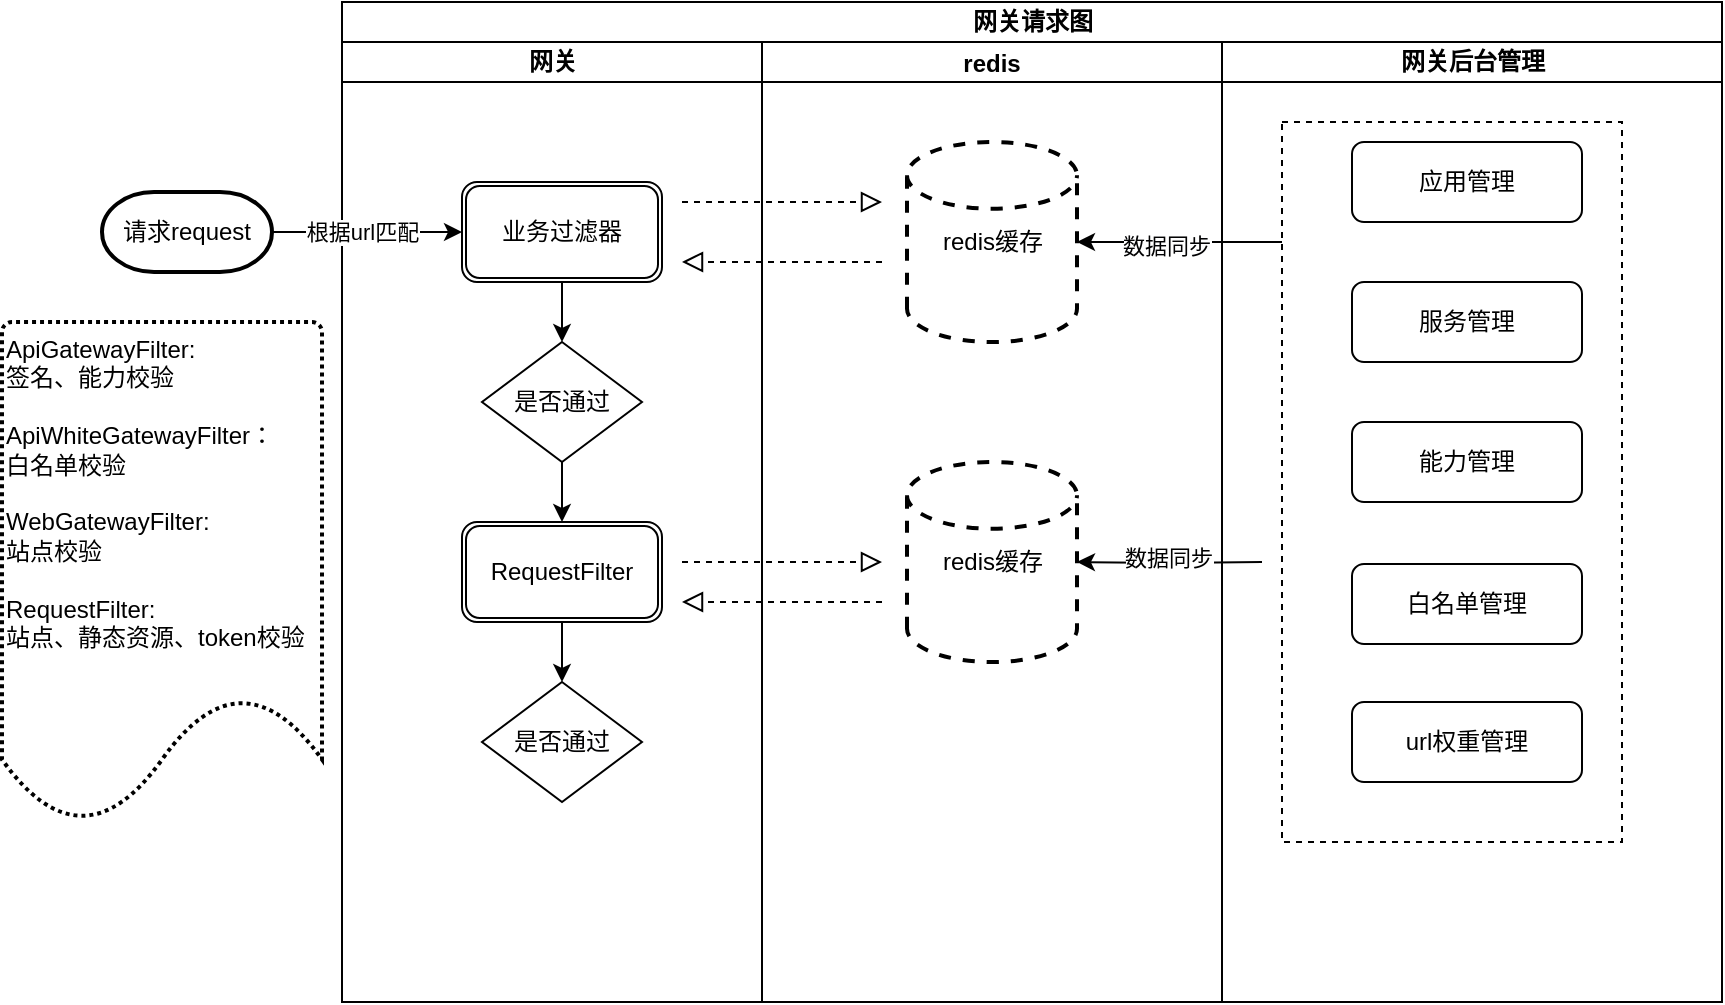 <mxfile version="20.6.2" type="github">
  <diagram id="6a731a19-8d31-9384-78a2-239565b7b9f0" name="Page-1">
    <mxGraphModel dx="946" dy="-267" grid="1" gridSize="10" guides="1" tooltips="1" connect="1" arrows="1" fold="1" page="1" pageScale="1" pageWidth="1169" pageHeight="827" background="none" math="0" shadow="0">
      <root>
        <mxCell id="0" />
        <mxCell id="1" parent="0" />
        <mxCell id="2TVz8fjP1gfRnIbp-4KX-57" value="网关请求图" style="swimlane;childLayout=stackLayout;resizeParent=1;resizeParentMax=0;startSize=20;html=1;" vertex="1" parent="1">
          <mxGeometry x="400" y="880" width="690" height="500" as="geometry" />
        </mxCell>
        <mxCell id="2TVz8fjP1gfRnIbp-4KX-58" value="网关" style="swimlane;startSize=20;html=1;" vertex="1" parent="2TVz8fjP1gfRnIbp-4KX-57">
          <mxGeometry y="20" width="210" height="480" as="geometry" />
        </mxCell>
        <mxCell id="2TVz8fjP1gfRnIbp-4KX-81" style="edgeStyle=orthogonalEdgeStyle;rounded=0;orthogonalLoop=1;jettySize=auto;html=1;fontColor=#020203;" edge="1" parent="2TVz8fjP1gfRnIbp-4KX-58" source="2TVz8fjP1gfRnIbp-4KX-66" target="2TVz8fjP1gfRnIbp-4KX-80">
          <mxGeometry relative="1" as="geometry" />
        </mxCell>
        <mxCell id="2TVz8fjP1gfRnIbp-4KX-66" value="业务过滤器" style="shape=ext;double=1;rounded=1;whiteSpace=wrap;html=1;" vertex="1" parent="2TVz8fjP1gfRnIbp-4KX-58">
          <mxGeometry x="60" y="70" width="100" height="50" as="geometry" />
        </mxCell>
        <mxCell id="2TVz8fjP1gfRnIbp-4KX-84" style="edgeStyle=orthogonalEdgeStyle;rounded=0;orthogonalLoop=1;jettySize=auto;html=1;fontColor=#020203;" edge="1" parent="2TVz8fjP1gfRnIbp-4KX-58" source="2TVz8fjP1gfRnIbp-4KX-78" target="2TVz8fjP1gfRnIbp-4KX-83">
          <mxGeometry relative="1" as="geometry" />
        </mxCell>
        <mxCell id="2TVz8fjP1gfRnIbp-4KX-78" value="RequestFilter" style="shape=ext;double=1;rounded=1;whiteSpace=wrap;html=1;" vertex="1" parent="2TVz8fjP1gfRnIbp-4KX-58">
          <mxGeometry x="60" y="240" width="100" height="50" as="geometry" />
        </mxCell>
        <mxCell id="2TVz8fjP1gfRnIbp-4KX-82" style="edgeStyle=orthogonalEdgeStyle;rounded=0;orthogonalLoop=1;jettySize=auto;html=1;entryX=0.5;entryY=0;entryDx=0;entryDy=0;fontColor=#020203;" edge="1" parent="2TVz8fjP1gfRnIbp-4KX-58" source="2TVz8fjP1gfRnIbp-4KX-80" target="2TVz8fjP1gfRnIbp-4KX-78">
          <mxGeometry relative="1" as="geometry" />
        </mxCell>
        <mxCell id="2TVz8fjP1gfRnIbp-4KX-80" value="是否通过" style="rhombus;whiteSpace=wrap;html=1;labelBackgroundColor=#FFFFFF;fontColor=#020203;" vertex="1" parent="2TVz8fjP1gfRnIbp-4KX-58">
          <mxGeometry x="70" y="150" width="80" height="60" as="geometry" />
        </mxCell>
        <mxCell id="2TVz8fjP1gfRnIbp-4KX-83" value="是否通过" style="rhombus;whiteSpace=wrap;html=1;labelBackgroundColor=#FFFFFF;fontColor=#020203;" vertex="1" parent="2TVz8fjP1gfRnIbp-4KX-58">
          <mxGeometry x="70" y="320" width="80" height="60" as="geometry" />
        </mxCell>
        <mxCell id="2TVz8fjP1gfRnIbp-4KX-74" style="edgeStyle=orthogonalEdgeStyle;rounded=0;orthogonalLoop=1;jettySize=auto;html=1;" edge="1" parent="2TVz8fjP1gfRnIbp-4KX-57" target="2TVz8fjP1gfRnIbp-4KX-73">
          <mxGeometry relative="1" as="geometry">
            <mxPoint x="460" y="280" as="sourcePoint" />
          </mxGeometry>
        </mxCell>
        <mxCell id="2TVz8fjP1gfRnIbp-4KX-75" value="数据同步" style="edgeLabel;html=1;align=center;verticalAlign=middle;resizable=0;points=[];" vertex="1" connectable="0" parent="2TVz8fjP1gfRnIbp-4KX-74">
          <mxGeometry x="0.034" y="-2" relative="1" as="geometry">
            <mxPoint as="offset" />
          </mxGeometry>
        </mxCell>
        <mxCell id="2TVz8fjP1gfRnIbp-4KX-59" value="redis" style="swimlane;startSize=20;" vertex="1" parent="2TVz8fjP1gfRnIbp-4KX-57">
          <mxGeometry x="210" y="20" width="230" height="480" as="geometry" />
        </mxCell>
        <mxCell id="2TVz8fjP1gfRnIbp-4KX-73" value="redis缓存" style="strokeWidth=2;html=1;shape=mxgraph.flowchart.database;whiteSpace=wrap;dashed=1;" vertex="1" parent="2TVz8fjP1gfRnIbp-4KX-59">
          <mxGeometry x="72.5" y="210" width="85" height="100" as="geometry" />
        </mxCell>
        <mxCell id="2TVz8fjP1gfRnIbp-4KX-87" value="" style="endArrow=block;startArrow=none;endFill=0;startFill=0;endSize=8;html=1;verticalAlign=bottom;dashed=1;labelBackgroundColor=none;rounded=0;fontColor=#020203;" edge="1" parent="2TVz8fjP1gfRnIbp-4KX-59">
          <mxGeometry width="160" relative="1" as="geometry">
            <mxPoint x="60" y="280" as="sourcePoint" />
            <mxPoint x="-40" y="280" as="targetPoint" />
          </mxGeometry>
        </mxCell>
        <mxCell id="2TVz8fjP1gfRnIbp-4KX-85" value="" style="endArrow=block;startArrow=none;endFill=0;startFill=0;endSize=8;html=1;verticalAlign=bottom;dashed=1;labelBackgroundColor=none;rounded=0;fontColor=#020203;" edge="1" parent="2TVz8fjP1gfRnIbp-4KX-59">
          <mxGeometry width="160" relative="1" as="geometry">
            <mxPoint x="-40" y="260" as="sourcePoint" />
            <mxPoint x="60" y="260" as="targetPoint" />
          </mxGeometry>
        </mxCell>
        <mxCell id="2TVz8fjP1gfRnIbp-4KX-88" value="" style="endArrow=block;startArrow=none;endFill=0;startFill=0;endSize=8;html=1;verticalAlign=bottom;dashed=1;labelBackgroundColor=none;rounded=0;fontColor=#020203;" edge="1" parent="2TVz8fjP1gfRnIbp-4KX-59">
          <mxGeometry width="160" relative="1" as="geometry">
            <mxPoint x="-40" y="80" as="sourcePoint" />
            <mxPoint x="60" y="80" as="targetPoint" />
          </mxGeometry>
        </mxCell>
        <mxCell id="2TVz8fjP1gfRnIbp-4KX-89" value="" style="endArrow=block;startArrow=none;endFill=0;startFill=0;endSize=8;html=1;verticalAlign=bottom;dashed=1;labelBackgroundColor=none;rounded=0;fontColor=#020203;" edge="1" parent="2TVz8fjP1gfRnIbp-4KX-59">
          <mxGeometry width="160" relative="1" as="geometry">
            <mxPoint x="60" y="110" as="sourcePoint" />
            <mxPoint x="-40" y="110" as="targetPoint" />
          </mxGeometry>
        </mxCell>
        <mxCell id="2TVz8fjP1gfRnIbp-4KX-91" value="redis缓存" style="strokeWidth=2;html=1;shape=mxgraph.flowchart.database;whiteSpace=wrap;dashed=1;" vertex="1" parent="2TVz8fjP1gfRnIbp-4KX-59">
          <mxGeometry x="72.5" y="50" width="85" height="100" as="geometry" />
        </mxCell>
        <mxCell id="2TVz8fjP1gfRnIbp-4KX-60" value="网关后台管理" style="swimlane;startSize=20;html=1;" vertex="1" parent="2TVz8fjP1gfRnIbp-4KX-57">
          <mxGeometry x="440" y="20" width="250" height="480" as="geometry" />
        </mxCell>
        <mxCell id="2TVz8fjP1gfRnIbp-4KX-67" value="" style="rounded=0;whiteSpace=wrap;html=1;dashed=1;" vertex="1" parent="2TVz8fjP1gfRnIbp-4KX-60">
          <mxGeometry x="30" y="40" width="170" height="360" as="geometry" />
        </mxCell>
        <mxCell id="2TVz8fjP1gfRnIbp-4KX-68" value="应用管理" style="rounded=1;whiteSpace=wrap;html=1;" vertex="1" parent="2TVz8fjP1gfRnIbp-4KX-60">
          <mxGeometry x="65" y="50" width="115" height="40" as="geometry" />
        </mxCell>
        <mxCell id="2TVz8fjP1gfRnIbp-4KX-69" value="服务管理" style="rounded=1;whiteSpace=wrap;html=1;" vertex="1" parent="2TVz8fjP1gfRnIbp-4KX-60">
          <mxGeometry x="65" y="120" width="115" height="40" as="geometry" />
        </mxCell>
        <mxCell id="2TVz8fjP1gfRnIbp-4KX-70" value="能力管理" style="rounded=1;whiteSpace=wrap;html=1;" vertex="1" parent="2TVz8fjP1gfRnIbp-4KX-60">
          <mxGeometry x="65" y="190" width="115" height="40" as="geometry" />
        </mxCell>
        <mxCell id="2TVz8fjP1gfRnIbp-4KX-71" value="白名单管理" style="rounded=1;whiteSpace=wrap;html=1;" vertex="1" parent="2TVz8fjP1gfRnIbp-4KX-60">
          <mxGeometry x="65" y="261" width="115" height="40" as="geometry" />
        </mxCell>
        <mxCell id="2TVz8fjP1gfRnIbp-4KX-72" value="url权重管理" style="rounded=1;whiteSpace=wrap;html=1;" vertex="1" parent="2TVz8fjP1gfRnIbp-4KX-60">
          <mxGeometry x="65" y="330" width="115" height="40" as="geometry" />
        </mxCell>
        <mxCell id="2TVz8fjP1gfRnIbp-4KX-94" style="edgeStyle=orthogonalEdgeStyle;rounded=0;orthogonalLoop=1;jettySize=auto;html=1;entryX=1;entryY=0.5;entryDx=0;entryDy=0;entryPerimeter=0;fontColor=#020203;" edge="1" parent="2TVz8fjP1gfRnIbp-4KX-57" source="2TVz8fjP1gfRnIbp-4KX-67" target="2TVz8fjP1gfRnIbp-4KX-91">
          <mxGeometry relative="1" as="geometry">
            <Array as="points">
              <mxPoint x="420" y="120" />
              <mxPoint x="420" y="120" />
            </Array>
          </mxGeometry>
        </mxCell>
        <mxCell id="2TVz8fjP1gfRnIbp-4KX-95" value="数据同步" style="edgeLabel;html=1;align=center;verticalAlign=middle;resizable=0;points=[];fontColor=#020203;" vertex="1" connectable="0" parent="2TVz8fjP1gfRnIbp-4KX-94">
          <mxGeometry x="0.132" y="2" relative="1" as="geometry">
            <mxPoint as="offset" />
          </mxGeometry>
        </mxCell>
        <mxCell id="2TVz8fjP1gfRnIbp-4KX-76" style="edgeStyle=orthogonalEdgeStyle;rounded=0;orthogonalLoop=1;jettySize=auto;html=1;exitX=1;exitY=0.5;exitDx=0;exitDy=0;exitPerimeter=0;" edge="1" parent="1" source="2TVz8fjP1gfRnIbp-4KX-65" target="2TVz8fjP1gfRnIbp-4KX-66">
          <mxGeometry relative="1" as="geometry" />
        </mxCell>
        <mxCell id="2TVz8fjP1gfRnIbp-4KX-77" value="根据url匹配" style="edgeLabel;html=1;align=center;verticalAlign=middle;resizable=0;points=[];" vertex="1" connectable="0" parent="2TVz8fjP1gfRnIbp-4KX-76">
          <mxGeometry x="-0.053" relative="1" as="geometry">
            <mxPoint as="offset" />
          </mxGeometry>
        </mxCell>
        <mxCell id="2TVz8fjP1gfRnIbp-4KX-65" value="请求request" style="strokeWidth=2;html=1;shape=mxgraph.flowchart.terminator;whiteSpace=wrap;" vertex="1" parent="1">
          <mxGeometry x="280" y="975" width="85" height="40" as="geometry" />
        </mxCell>
        <mxCell id="2TVz8fjP1gfRnIbp-4KX-97" value="ApiGatewayFilter:&lt;br&gt;签名、能力校验&lt;br&gt;&lt;br&gt;ApiWhiteGatewayFilter：&lt;br&gt;白名单校验&lt;br&gt;&lt;br&gt;WebGatewayFilter:&lt;br&gt;站点校验&lt;br&gt;&lt;br&gt;RequestFilter:&lt;br&gt;站点、静态资源、token校验" style="strokeWidth=2;html=1;shape=mxgraph.flowchart.document2;whiteSpace=wrap;size=0.25;labelBackgroundColor=#FFFFFF;dashed=1;dashPattern=1 1;align=left;verticalAlign=top;" vertex="1" parent="1">
          <mxGeometry x="230" y="1040" width="160" height="250" as="geometry" />
        </mxCell>
      </root>
    </mxGraphModel>
  </diagram>
</mxfile>
